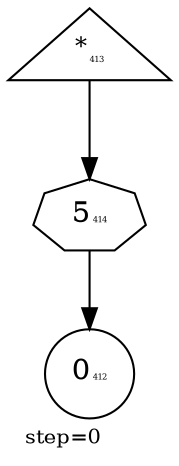 digraph {
  graph  [labelloc=bottom,labeljust=left,fontsize="10",label="step=0"];
  "412" [shape=circle,peripheries="1",label=<0<FONT POINT-SIZE='4'>412</FONT>>,labelfontcolor=black,color=black];
  "413" [shape=triangle,peripheries="1",label=<<SUP>*</SUP><FONT POINT-SIZE='4'>413</FONT>>,labelfontcolor=black,color=black];
  "414" [label=<5<FONT POINT-SIZE='4'>414</FONT>>,peripheries="1",color=black,shape=septagon];
  "413" -> "414" [color=black];
  "414" -> "412" [color=black];
}